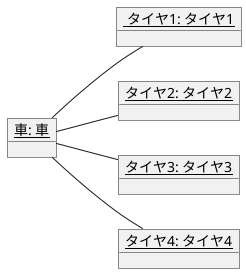 @startuml
    left to right direction
    object "<u>車: 車</u>" as car1 {
    
    }
    object "<u> タイヤ1: タイヤ1</u>" as t1 {
    
    }
    object "<u>タイヤ2: タイヤ2</u>" as t2 {
    
    }
    object "<u>タイヤ3: タイヤ3</u>" as t3 {
    
    }
    object "<u>タイヤ4: タイヤ4</u>" as t4 {
    
    }
    car1 -- t1
    car1 -- t2
    car1 -- t3
    car1 -- t4

@enduml